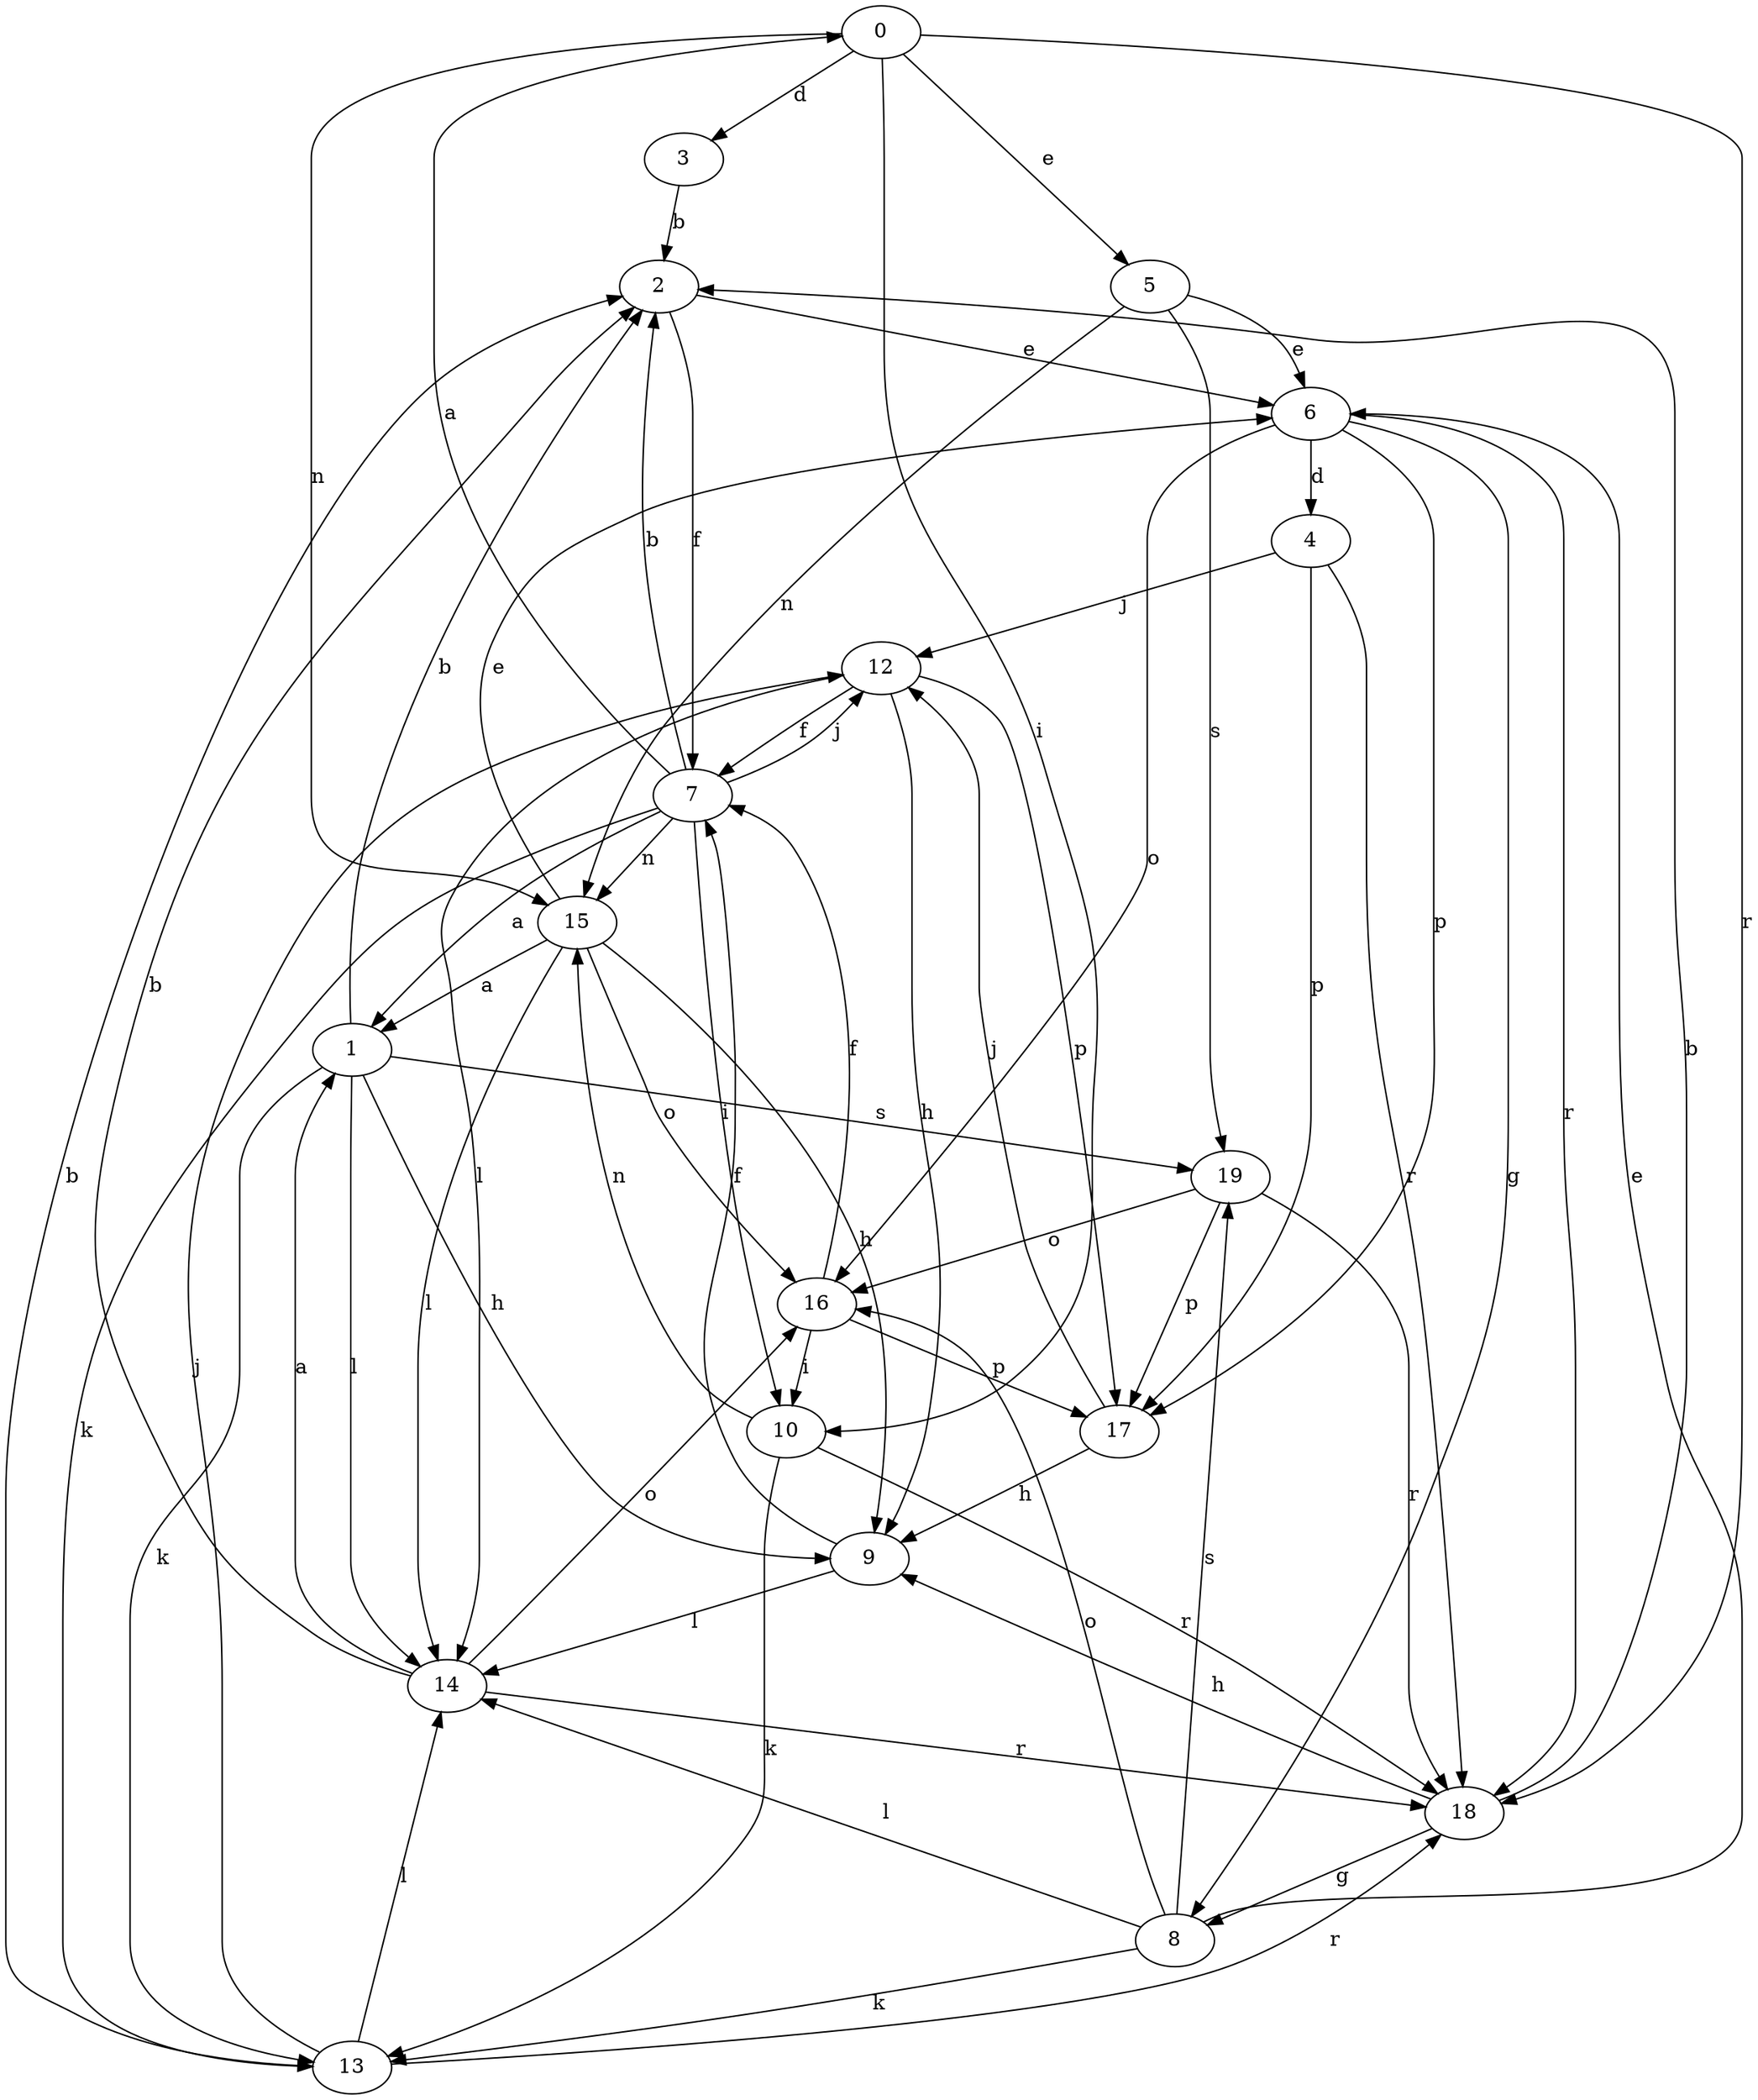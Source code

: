strict digraph  {
0;
1;
2;
3;
4;
5;
6;
7;
8;
9;
10;
12;
13;
14;
15;
16;
17;
18;
19;
0 -> 3  [label=d];
0 -> 5  [label=e];
0 -> 10  [label=i];
0 -> 15  [label=n];
0 -> 18  [label=r];
1 -> 2  [label=b];
1 -> 9  [label=h];
1 -> 13  [label=k];
1 -> 14  [label=l];
1 -> 19  [label=s];
2 -> 6  [label=e];
2 -> 7  [label=f];
3 -> 2  [label=b];
4 -> 12  [label=j];
4 -> 17  [label=p];
4 -> 18  [label=r];
5 -> 6  [label=e];
5 -> 15  [label=n];
5 -> 19  [label=s];
6 -> 4  [label=d];
6 -> 8  [label=g];
6 -> 16  [label=o];
6 -> 17  [label=p];
6 -> 18  [label=r];
7 -> 0  [label=a];
7 -> 1  [label=a];
7 -> 2  [label=b];
7 -> 10  [label=i];
7 -> 12  [label=j];
7 -> 13  [label=k];
7 -> 15  [label=n];
8 -> 6  [label=e];
8 -> 13  [label=k];
8 -> 14  [label=l];
8 -> 16  [label=o];
8 -> 19  [label=s];
9 -> 7  [label=f];
9 -> 14  [label=l];
10 -> 13  [label=k];
10 -> 15  [label=n];
10 -> 18  [label=r];
12 -> 7  [label=f];
12 -> 9  [label=h];
12 -> 14  [label=l];
12 -> 17  [label=p];
13 -> 2  [label=b];
13 -> 12  [label=j];
13 -> 14  [label=l];
13 -> 18  [label=r];
14 -> 1  [label=a];
14 -> 2  [label=b];
14 -> 16  [label=o];
14 -> 18  [label=r];
15 -> 1  [label=a];
15 -> 6  [label=e];
15 -> 9  [label=h];
15 -> 14  [label=l];
15 -> 16  [label=o];
16 -> 7  [label=f];
16 -> 10  [label=i];
16 -> 17  [label=p];
17 -> 9  [label=h];
17 -> 12  [label=j];
18 -> 2  [label=b];
18 -> 8  [label=g];
18 -> 9  [label=h];
19 -> 16  [label=o];
19 -> 17  [label=p];
19 -> 18  [label=r];
}
